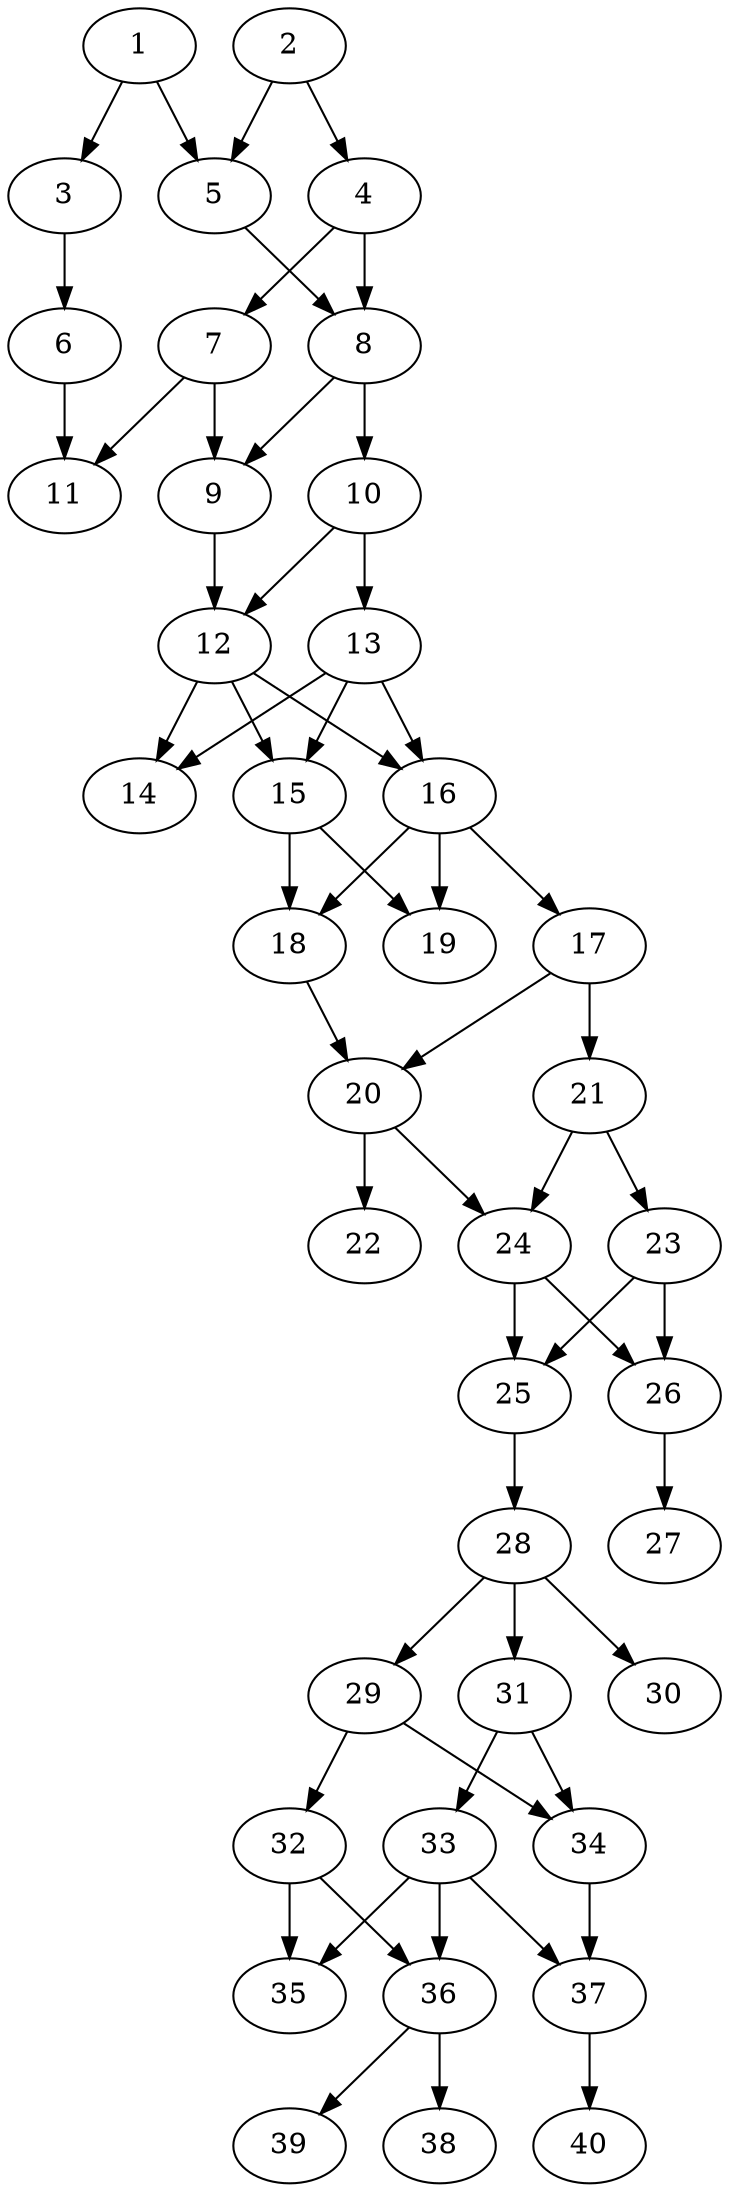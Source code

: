 // DAG automatically generated by daggen at Thu Oct  3 14:06:50 2019
// ./daggen --dot -n 40 --ccr 0.4 --fat 0.3 --regular 0.7 --density 0.6 --mindata 5242880 --maxdata 52428800 
digraph G {
  1 [size="117424640", alpha="0.05", expect_size="46969856"] 
  1 -> 3 [size ="46969856"]
  1 -> 5 [size ="46969856"]
  2 [size="53972480", alpha="0.20", expect_size="21588992"] 
  2 -> 4 [size ="21588992"]
  2 -> 5 [size ="21588992"]
  3 [size="41740800", alpha="0.09", expect_size="16696320"] 
  3 -> 6 [size ="16696320"]
  4 [size="118635520", alpha="0.01", expect_size="47454208"] 
  4 -> 7 [size ="47454208"]
  4 -> 8 [size ="47454208"]
  5 [size="18012160", alpha="0.11", expect_size="7204864"] 
  5 -> 8 [size ="7204864"]
  6 [size="65976320", alpha="0.07", expect_size="26390528"] 
  6 -> 11 [size ="26390528"]
  7 [size="34567680", alpha="0.15", expect_size="13827072"] 
  7 -> 9 [size ="13827072"]
  7 -> 11 [size ="13827072"]
  8 [size="15211520", alpha="0.18", expect_size="6084608"] 
  8 -> 9 [size ="6084608"]
  8 -> 10 [size ="6084608"]
  9 [size="86103040", alpha="0.02", expect_size="34441216"] 
  9 -> 12 [size ="34441216"]
  10 [size="68037120", alpha="0.15", expect_size="27214848"] 
  10 -> 12 [size ="27214848"]
  10 -> 13 [size ="27214848"]
  11 [size="21022720", alpha="0.03", expect_size="8409088"] 
  12 [size="53237760", alpha="0.10", expect_size="21295104"] 
  12 -> 14 [size ="21295104"]
  12 -> 15 [size ="21295104"]
  12 -> 16 [size ="21295104"]
  13 [size="52659200", alpha="0.18", expect_size="21063680"] 
  13 -> 14 [size ="21063680"]
  13 -> 15 [size ="21063680"]
  13 -> 16 [size ="21063680"]
  14 [size="106542080", alpha="0.10", expect_size="42616832"] 
  15 [size="110773760", alpha="0.19", expect_size="44309504"] 
  15 -> 18 [size ="44309504"]
  15 -> 19 [size ="44309504"]
  16 [size="58746880", alpha="0.19", expect_size="23498752"] 
  16 -> 17 [size ="23498752"]
  16 -> 18 [size ="23498752"]
  16 -> 19 [size ="23498752"]
  17 [size="98058240", alpha="0.14", expect_size="39223296"] 
  17 -> 20 [size ="39223296"]
  17 -> 21 [size ="39223296"]
  18 [size="66908160", alpha="0.06", expect_size="26763264"] 
  18 -> 20 [size ="26763264"]
  19 [size="53706240", alpha="0.03", expect_size="21482496"] 
  20 [size="67998720", alpha="0.14", expect_size="27199488"] 
  20 -> 22 [size ="27199488"]
  20 -> 24 [size ="27199488"]
  21 [size="36367360", alpha="0.03", expect_size="14546944"] 
  21 -> 23 [size ="14546944"]
  21 -> 24 [size ="14546944"]
  22 [size="55362560", alpha="0.19", expect_size="22145024"] 
  23 [size="114129920", alpha="0.19", expect_size="45651968"] 
  23 -> 25 [size ="45651968"]
  23 -> 26 [size ="45651968"]
  24 [size="100295680", alpha="0.17", expect_size="40118272"] 
  24 -> 25 [size ="40118272"]
  24 -> 26 [size ="40118272"]
  25 [size="39598080", alpha="0.17", expect_size="15839232"] 
  25 -> 28 [size ="15839232"]
  26 [size="35166720", alpha="0.05", expect_size="14066688"] 
  26 -> 27 [size ="14066688"]
  27 [size="26588160", alpha="0.16", expect_size="10635264"] 
  28 [size="110100480", alpha="0.09", expect_size="44040192"] 
  28 -> 29 [size ="44040192"]
  28 -> 30 [size ="44040192"]
  28 -> 31 [size ="44040192"]
  29 [size="25320960", alpha="0.13", expect_size="10128384"] 
  29 -> 32 [size ="10128384"]
  29 -> 34 [size ="10128384"]
  30 [size="45222400", alpha="0.07", expect_size="18088960"] 
  31 [size="129889280", alpha="0.02", expect_size="51955712"] 
  31 -> 33 [size ="51955712"]
  31 -> 34 [size ="51955712"]
  32 [size="29744640", alpha="0.04", expect_size="11897856"] 
  32 -> 35 [size ="11897856"]
  32 -> 36 [size ="11897856"]
  33 [size="21585920", alpha="0.13", expect_size="8634368"] 
  33 -> 35 [size ="8634368"]
  33 -> 36 [size ="8634368"]
  33 -> 37 [size ="8634368"]
  34 [size="16084480", alpha="0.17", expect_size="6433792"] 
  34 -> 37 [size ="6433792"]
  35 [size="118766080", alpha="0.18", expect_size="47506432"] 
  36 [size="98611200", alpha="0.07", expect_size="39444480"] 
  36 -> 38 [size ="39444480"]
  36 -> 39 [size ="39444480"]
  37 [size="126453760", alpha="0.10", expect_size="50581504"] 
  37 -> 40 [size ="50581504"]
  38 [size="105792000", alpha="0.03", expect_size="42316800"] 
  39 [size="38730240", alpha="0.02", expect_size="15492096"] 
  40 [size="116231680", alpha="0.10", expect_size="46492672"] 
}
